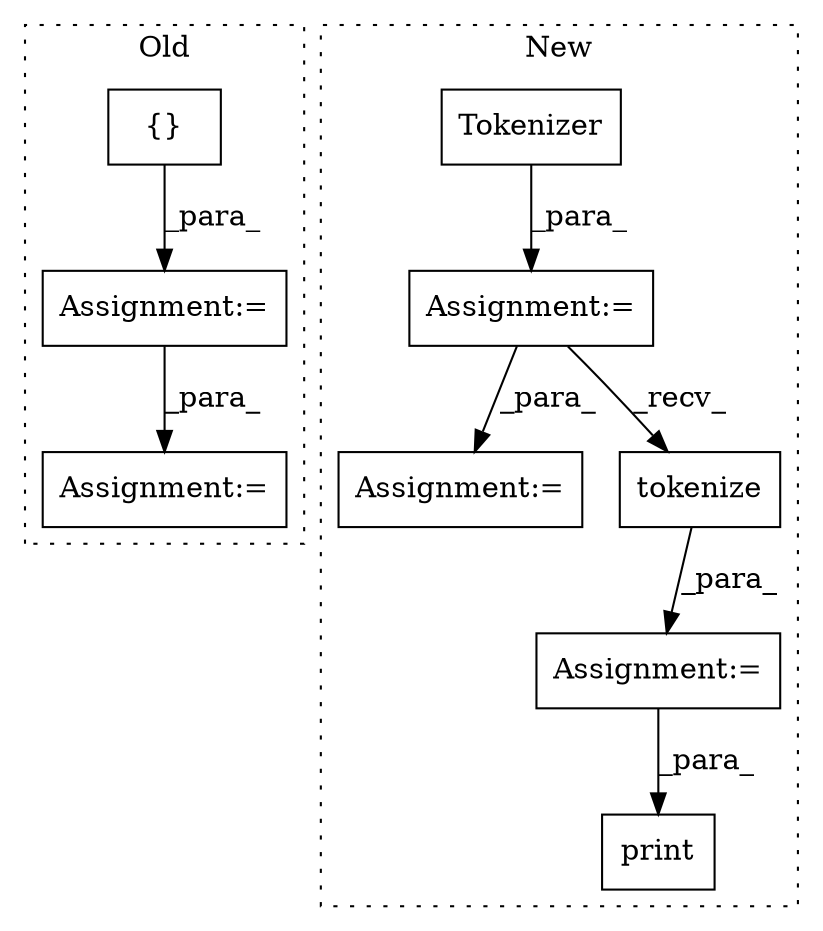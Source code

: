 digraph G {
subgraph cluster0 {
1 [label="{}" a="4" s="1755,1914" l="1,1" shape="box"];
3 [label="Assignment:=" a="7" s="1731" l="1" shape="box"];
7 [label="Assignment:=" a="7" s="2107" l="1" shape="box"];
label = "Old";
style="dotted";
}
subgraph cluster1 {
2 [label="Tokenizer" a="32" s="1740,1760" l="10,1" shape="box"];
4 [label="Assignment:=" a="7" s="1883" l="2" shape="box"];
5 [label="tokenize" a="32" s="1801,1814" l="9,1" shape="box"];
6 [label="print" a="32" s="1821,1843" l="6,1" shape="box"];
8 [label="Assignment:=" a="7" s="1739" l="1" shape="box"];
9 [label="Assignment:=" a="7" s="1790" l="1" shape="box"];
label = "New";
style="dotted";
}
1 -> 3 [label="_para_"];
2 -> 8 [label="_para_"];
3 -> 7 [label="_para_"];
5 -> 9 [label="_para_"];
8 -> 4 [label="_para_"];
8 -> 5 [label="_recv_"];
9 -> 6 [label="_para_"];
}